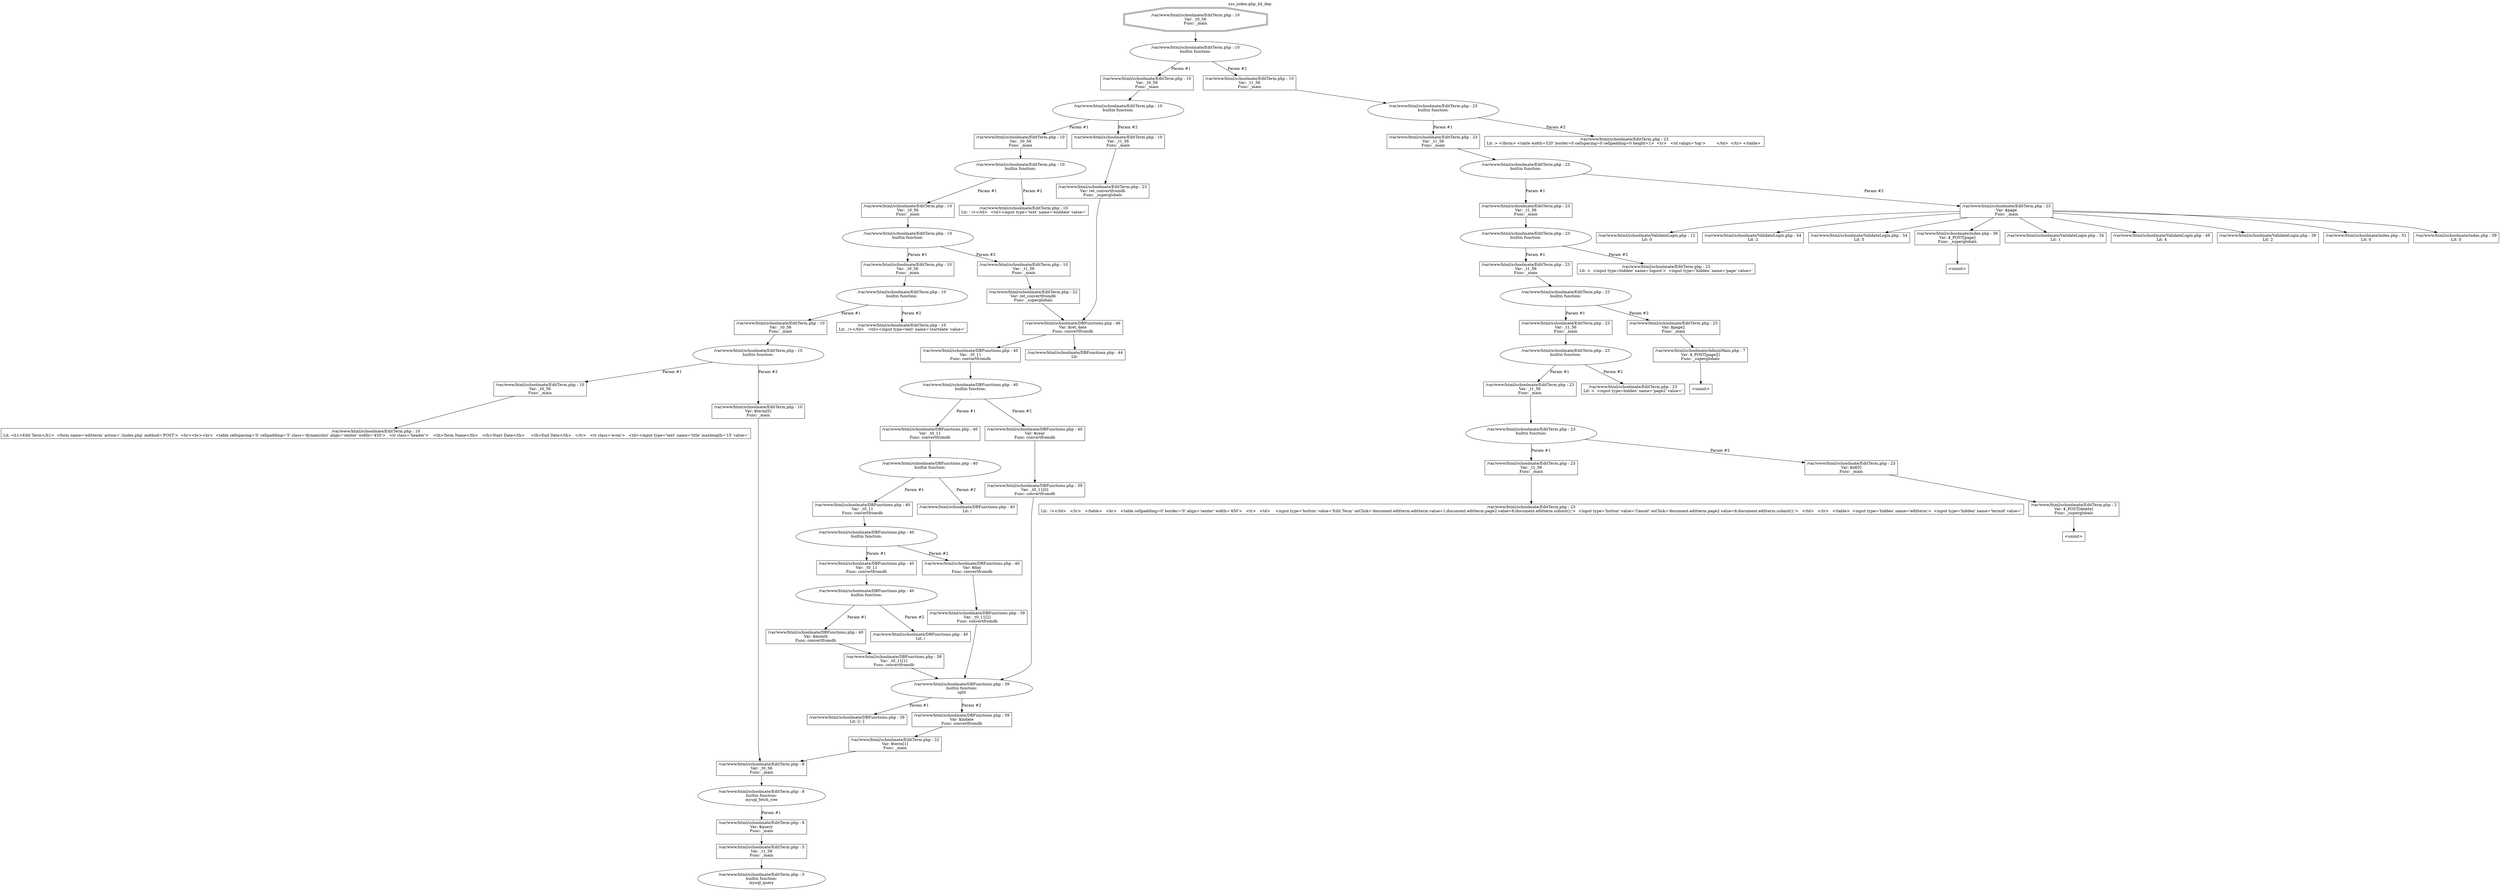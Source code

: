digraph cfg {
  label="xss_index.php_44_dep";
  labelloc=t;
  n1 [shape=doubleoctagon, label="/var/www/html/schoolmate/EditTerm.php : 10\nVar: _t0_56\nFunc: _main\n"];
  n2 [shape=ellipse, label="/var/www/html/schoolmate/EditTerm.php : 10\nbuiltin function:\n.\n"];
  n3 [shape=box, label="/var/www/html/schoolmate/EditTerm.php : 10\nVar: _t0_56\nFunc: _main\n"];
  n4 [shape=ellipse, label="/var/www/html/schoolmate/EditTerm.php : 10\nbuiltin function:\n.\n"];
  n5 [shape=box, label="/var/www/html/schoolmate/EditTerm.php : 10\nVar: _t0_56\nFunc: _main\n"];
  n6 [shape=ellipse, label="/var/www/html/schoolmate/EditTerm.php : 10\nbuiltin function:\n.\n"];
  n7 [shape=box, label="/var/www/html/schoolmate/EditTerm.php : 10\nVar: _t0_56\nFunc: _main\n"];
  n8 [shape=ellipse, label="/var/www/html/schoolmate/EditTerm.php : 10\nbuiltin function:\n.\n"];
  n9 [shape=box, label="/var/www/html/schoolmate/EditTerm.php : 10\nVar: _t0_56\nFunc: _main\n"];
  n10 [shape=ellipse, label="/var/www/html/schoolmate/EditTerm.php : 10\nbuiltin function:\n.\n"];
  n11 [shape=box, label="/var/www/html/schoolmate/EditTerm.php : 10\nVar: _t0_56\nFunc: _main\n"];
  n12 [shape=ellipse, label="/var/www/html/schoolmate/EditTerm.php : 10\nbuiltin function:\n.\n"];
  n13 [shape=box, label="/var/www/html/schoolmate/EditTerm.php : 10\nVar: _t0_56\nFunc: _main\n"];
  n14 [shape=box, label="/var/www/html/schoolmate/EditTerm.php : 10\nLit: <h1>Edit Term</h1>  <form name='editterm' action='./index.php' method='POST'>  <br><br><br>  <table cellspacing='0' cellpadding='5' class='dynamiclist' align='center' width='450'>   <tr class='header'>	<th>Term Name</th>	<th>Start Date</th>	<th>End Date</th>   </tr>   <tr class='even'>	<td><input type='text' name='title' maxlength='15' value='\n"];
  n15 [shape=box, label="/var/www/html/schoolmate/EditTerm.php : 10\nVar: $term[0]\nFunc: _main\n"];
  n16 [shape=box, label="/var/www/html/schoolmate/EditTerm.php : 8\nVar: _t0_56\nFunc: _main\n"];
  n17 [shape=ellipse, label="/var/www/html/schoolmate/EditTerm.php : 8\nbuiltin function:\nmysql_fetch_row\n"];
  n18 [shape=box, label="/var/www/html/schoolmate/EditTerm.php : 8\nVar: $query\nFunc: _main\n"];
  n19 [shape=box, label="/var/www/html/schoolmate/EditTerm.php : 5\nVar: _t1_56\nFunc: _main\n"];
  n20 [shape=ellipse, label="/var/www/html/schoolmate/EditTerm.php : 5\nbuiltin function:\nmysql_query\n"];
  n21 [shape=box, label="/var/www/html/schoolmate/EditTerm.php : 10\nLit:  /></td>	<td><input type=text' name='startdate' value='\n"];
  n22 [shape=box, label="/var/www/html/schoolmate/EditTerm.php : 10\nVar: _t1_56\nFunc: _main\n"];
  n23 [shape=box, label="/var/www/html/schoolmate/EditTerm.php : 22\nVar: ret_convertfromdb\nFunc: _superglobals\n"];
  n24 [shape=box, label="/var/www/html/schoolmate/DBFunctions.php : 46\nVar: $ret_date\nFunc: convertfromdb\n"];
  n25 [shape=box, label="/var/www/html/schoolmate/DBFunctions.php : 40\nVar: _t0_11\nFunc: convertfromdb\n"];
  n26 [shape=ellipse, label="/var/www/html/schoolmate/DBFunctions.php : 40\nbuiltin function:\n.\n"];
  n27 [shape=box, label="/var/www/html/schoolmate/DBFunctions.php : 40\nVar: _t0_11\nFunc: convertfromdb\n"];
  n28 [shape=ellipse, label="/var/www/html/schoolmate/DBFunctions.php : 40\nbuiltin function:\n.\n"];
  n29 [shape=box, label="/var/www/html/schoolmate/DBFunctions.php : 40\nVar: _t0_11\nFunc: convertfromdb\n"];
  n30 [shape=ellipse, label="/var/www/html/schoolmate/DBFunctions.php : 40\nbuiltin function:\n.\n"];
  n31 [shape=box, label="/var/www/html/schoolmate/DBFunctions.php : 40\nVar: _t0_11\nFunc: convertfromdb\n"];
  n32 [shape=ellipse, label="/var/www/html/schoolmate/DBFunctions.php : 40\nbuiltin function:\n.\n"];
  n33 [shape=box, label="/var/www/html/schoolmate/DBFunctions.php : 40\nVar: $month\nFunc: convertfromdb\n"];
  n34 [shape=box, label="/var/www/html/schoolmate/DBFunctions.php : 39\nVar: _t0_11[1]\nFunc: convertfromdb\n"];
  n35 [shape=ellipse, label="/var/www/html/schoolmate/DBFunctions.php : 39\nbuiltin function:\nsplit\n"];
  n36 [shape=box, label="/var/www/html/schoolmate/DBFunctions.php : 39\nLit: [/.-]\n"];
  n37 [shape=box, label="/var/www/html/schoolmate/DBFunctions.php : 39\nVar: $indate\nFunc: convertfromdb\n"];
  n38 [shape=box, label="/var/www/html/schoolmate/EditTerm.php : 22\nVar: $term[1]\nFunc: _main\n"];
  n39 [shape=box, label="/var/www/html/schoolmate/DBFunctions.php : 40\nLit: /\n"];
  n40 [shape=box, label="/var/www/html/schoolmate/DBFunctions.php : 40\nVar: $day\nFunc: convertfromdb\n"];
  n41 [shape=box, label="/var/www/html/schoolmate/DBFunctions.php : 39\nVar: _t0_11[2]\nFunc: convertfromdb\n"];
  n42 [shape=box, label="/var/www/html/schoolmate/DBFunctions.php : 40\nLit: /\n"];
  n43 [shape=box, label="/var/www/html/schoolmate/DBFunctions.php : 40\nVar: $year\nFunc: convertfromdb\n"];
  n44 [shape=box, label="/var/www/html/schoolmate/DBFunctions.php : 39\nVar: _t0_11[0]\nFunc: convertfromdb\n"];
  n45 [shape=box, label="/var/www/html/schoolmate/DBFunctions.php : 44\nLit: \n"];
  n46 [shape=box, label="/var/www/html/schoolmate/EditTerm.php : 10\nLit: ' /></td>	<td><input type='text' name='enddate' value='\n"];
  n47 [shape=box, label="/var/www/html/schoolmate/EditTerm.php : 10\nVar: _t1_56\nFunc: _main\n"];
  n48 [shape=box, label="/var/www/html/schoolmate/EditTerm.php : 23\nVar: ret_convertfromdb\nFunc: _superglobals\n"];
  n49 [shape=box, label="/var/www/html/schoolmate/EditTerm.php : 10\nVar: _t1_56\nFunc: _main\n"];
  n50 [shape=ellipse, label="/var/www/html/schoolmate/EditTerm.php : 23\nbuiltin function:\n.\n"];
  n51 [shape=box, label="/var/www/html/schoolmate/EditTerm.php : 23\nVar: _t1_56\nFunc: _main\n"];
  n52 [shape=ellipse, label="/var/www/html/schoolmate/EditTerm.php : 23\nbuiltin function:\n.\n"];
  n53 [shape=box, label="/var/www/html/schoolmate/EditTerm.php : 23\nVar: _t1_56\nFunc: _main\n"];
  n54 [shape=ellipse, label="/var/www/html/schoolmate/EditTerm.php : 23\nbuiltin function:\n.\n"];
  n55 [shape=box, label="/var/www/html/schoolmate/EditTerm.php : 23\nVar: _t1_56\nFunc: _main\n"];
  n56 [shape=ellipse, label="/var/www/html/schoolmate/EditTerm.php : 23\nbuiltin function:\n.\n"];
  n57 [shape=box, label="/var/www/html/schoolmate/EditTerm.php : 23\nVar: _t1_56\nFunc: _main\n"];
  n58 [shape=ellipse, label="/var/www/html/schoolmate/EditTerm.php : 23\nbuiltin function:\n.\n"];
  n59 [shape=box, label="/var/www/html/schoolmate/EditTerm.php : 23\nVar: _t1_56\nFunc: _main\n"];
  n60 [shape=ellipse, label="/var/www/html/schoolmate/EditTerm.php : 23\nbuiltin function:\n.\n"];
  n61 [shape=box, label="/var/www/html/schoolmate/EditTerm.php : 23\nVar: _t1_56\nFunc: _main\n"];
  n62 [shape=box, label="/var/www/html/schoolmate/EditTerm.php : 23\nLit:  /></td>   </tr>   </table>   <br>   <table cellpadding=0' border='0' align='center' width='450'>   <tr>   <td>	<input type='button' value='Edit Term' onClick='document.editterm.editterm.value=1;document.editterm.page2.value=6;document.editterm.submit();'>	<input type='button' value='Cancel' onClick='document.editterm.page2.value=6;document.editterm.submit();'>   </td>   </tr>   </table>  <input type='hidden' name='editterm'>  <input type='hidden' name='termid' value='\n"];
  n63 [shape=box, label="/var/www/html/schoolmate/EditTerm.php : 23\nVar: $id[0]\nFunc: _main\n"];
  n64 [shape=box, label="/var/www/html/schoolmate/EditTerm.php : 2\nVar: $_POST[delete]\nFunc: _superglobals\n"];
  n65 [shape=box, label="<uninit>"];
  n66 [shape=box, label="/var/www/html/schoolmate/EditTerm.php : 23\nLit: >  <input type=hidden' name='page2' value='\n"];
  n67 [shape=box, label="/var/www/html/schoolmate/EditTerm.php : 23\nVar: $page2\nFunc: _main\n"];
  n68 [shape=box, label="/var/www/html/schoolmate/AdminMain.php : 7\nVar: $_POST[page2]\nFunc: _superglobals\n"];
  n69 [shape=box, label="<uninit>"];
  n70 [shape=box, label="/var/www/html/schoolmate/EditTerm.php : 23\nLit: >  <input type=hidden' name='logout'>  <input type='hidden' name='page' value='\n"];
  n71 [shape=box, label="/var/www/html/schoolmate/EditTerm.php : 23\nVar: $page\nFunc: _main\n"];
  n72 [shape=box, label="/var/www/html/schoolmate/ValidateLogin.php : 12\nLit: 0\n"];
  n73 [shape=box, label="/var/www/html/schoolmate/ValidateLogin.php : 44\nLit: 2\n"];
  n74 [shape=box, label="/var/www/html/schoolmate/ValidateLogin.php : 54\nLit: 5\n"];
  n75 [shape=box, label="/var/www/html/schoolmate/index.php : 36\nVar: $_POST[page]\nFunc: _superglobals\n"];
  n76 [shape=box, label="<uninit>"];
  n77 [shape=box, label="/var/www/html/schoolmate/ValidateLogin.php : 34\nLit: 1\n"];
  n78 [shape=box, label="/var/www/html/schoolmate/ValidateLogin.php : 49\nLit: 4\n"];
  n79 [shape=box, label="/var/www/html/schoolmate/ValidateLogin.php : 39\nLit: 2\n"];
  n80 [shape=box, label="/var/www/html/schoolmate/index.php : 51\nLit: 0\n"];
  n81 [shape=box, label="/var/www/html/schoolmate/index.php : 39\nLit: 0\n"];
  n82 [shape=box, label="/var/www/html/schoolmate/EditTerm.php : 23\nLit: > </form> <table width=520' border=0 cellspacing=0 cellpadding=0 height=1>  <tr>   <td valign='top'>	&nbsp;   </td>  </tr> </table> \n"];
  n1 -> n2;
  n3 -> n4;
  n5 -> n6;
  n7 -> n8;
  n9 -> n10;
  n11 -> n12;
  n13 -> n14;
  n12 -> n13[label="Param #1"];
  n12 -> n15[label="Param #2"];
  n16 -> n17;
  n19 -> n20;
  n18 -> n19;
  n17 -> n18[label="Param #1"];
  n15 -> n16;
  n10 -> n11[label="Param #1"];
  n10 -> n21[label="Param #2"];
  n8 -> n9[label="Param #1"];
  n8 -> n22[label="Param #2"];
  n25 -> n26;
  n27 -> n28;
  n29 -> n30;
  n31 -> n32;
  n34 -> n35;
  n35 -> n36[label="Param #1"];
  n35 -> n37[label="Param #2"];
  n38 -> n16;
  n37 -> n38;
  n33 -> n34;
  n32 -> n33[label="Param #1"];
  n32 -> n39[label="Param #2"];
  n30 -> n31[label="Param #1"];
  n30 -> n40[label="Param #2"];
  n41 -> n35;
  n40 -> n41;
  n28 -> n29[label="Param #1"];
  n28 -> n42[label="Param #2"];
  n26 -> n27[label="Param #1"];
  n26 -> n43[label="Param #2"];
  n44 -> n35;
  n43 -> n44;
  n24 -> n25;
  n24 -> n45;
  n23 -> n24;
  n22 -> n23;
  n6 -> n7[label="Param #1"];
  n6 -> n46[label="Param #2"];
  n4 -> n5[label="Param #1"];
  n4 -> n47[label="Param #2"];
  n48 -> n24;
  n47 -> n48;
  n2 -> n3[label="Param #1"];
  n2 -> n49[label="Param #2"];
  n49 -> n50;
  n51 -> n52;
  n53 -> n54;
  n55 -> n56;
  n57 -> n58;
  n59 -> n60;
  n61 -> n62;
  n60 -> n61[label="Param #1"];
  n60 -> n63[label="Param #2"];
  n64 -> n65;
  n63 -> n64;
  n58 -> n59[label="Param #1"];
  n58 -> n66[label="Param #2"];
  n56 -> n57[label="Param #1"];
  n56 -> n67[label="Param #2"];
  n68 -> n69;
  n67 -> n68;
  n54 -> n55[label="Param #1"];
  n54 -> n70[label="Param #2"];
  n52 -> n53[label="Param #1"];
  n52 -> n71[label="Param #2"];
  n71 -> n72;
  n71 -> n73;
  n71 -> n74;
  n71 -> n75;
  n71 -> n77;
  n71 -> n78;
  n71 -> n79;
  n71 -> n80;
  n71 -> n81;
  n75 -> n76;
  n50 -> n51[label="Param #1"];
  n50 -> n82[label="Param #2"];
}
